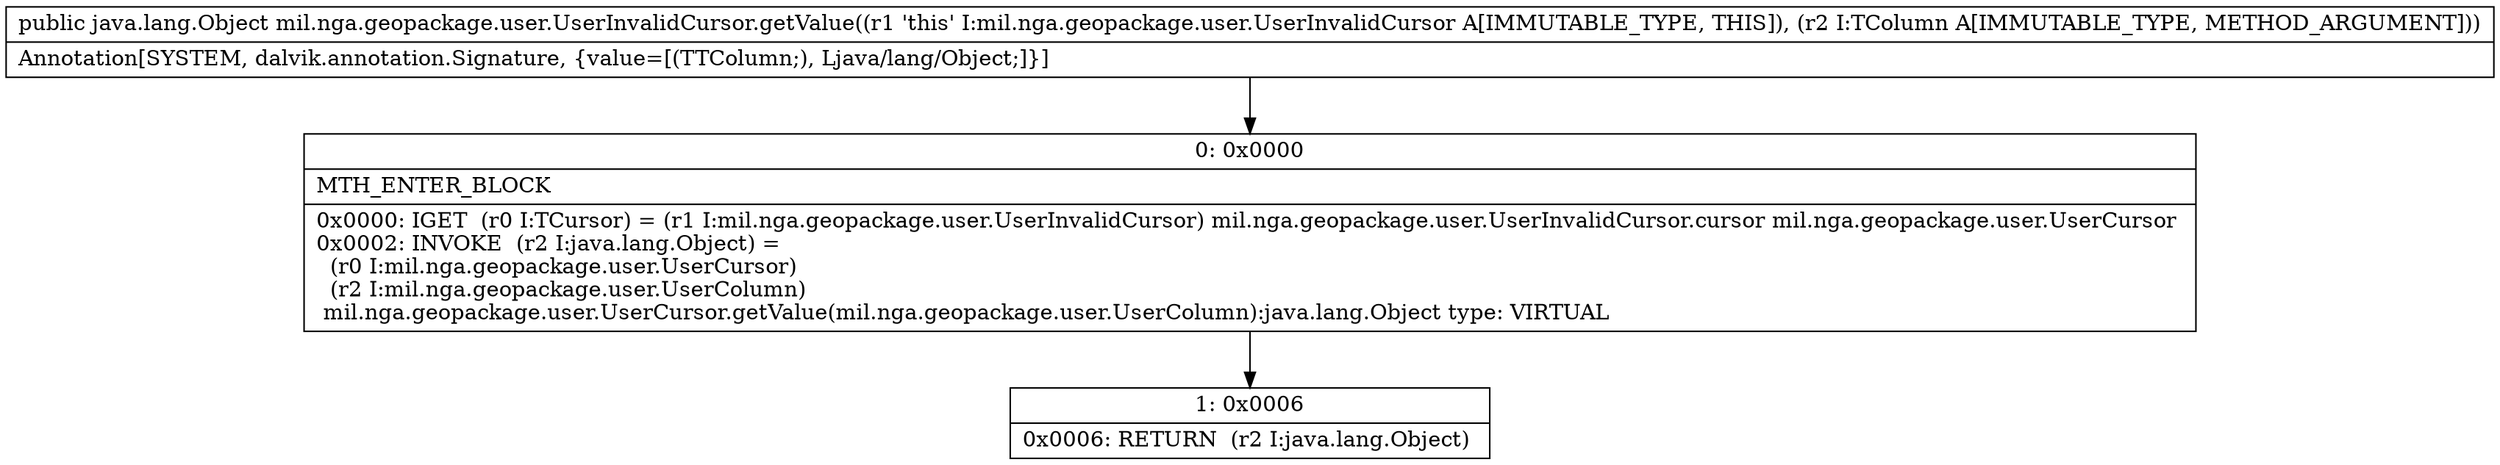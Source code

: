 digraph "CFG formil.nga.geopackage.user.UserInvalidCursor.getValue(Lmil\/nga\/geopackage\/user\/UserColumn;)Ljava\/lang\/Object;" {
Node_0 [shape=record,label="{0\:\ 0x0000|MTH_ENTER_BLOCK\l|0x0000: IGET  (r0 I:TCursor) = (r1 I:mil.nga.geopackage.user.UserInvalidCursor) mil.nga.geopackage.user.UserInvalidCursor.cursor mil.nga.geopackage.user.UserCursor \l0x0002: INVOKE  (r2 I:java.lang.Object) = \l  (r0 I:mil.nga.geopackage.user.UserCursor)\l  (r2 I:mil.nga.geopackage.user.UserColumn)\l mil.nga.geopackage.user.UserCursor.getValue(mil.nga.geopackage.user.UserColumn):java.lang.Object type: VIRTUAL \l}"];
Node_1 [shape=record,label="{1\:\ 0x0006|0x0006: RETURN  (r2 I:java.lang.Object) \l}"];
MethodNode[shape=record,label="{public java.lang.Object mil.nga.geopackage.user.UserInvalidCursor.getValue((r1 'this' I:mil.nga.geopackage.user.UserInvalidCursor A[IMMUTABLE_TYPE, THIS]), (r2 I:TColumn A[IMMUTABLE_TYPE, METHOD_ARGUMENT]))  | Annotation[SYSTEM, dalvik.annotation.Signature, \{value=[(TTColumn;), Ljava\/lang\/Object;]\}]\l}"];
MethodNode -> Node_0;
Node_0 -> Node_1;
}

